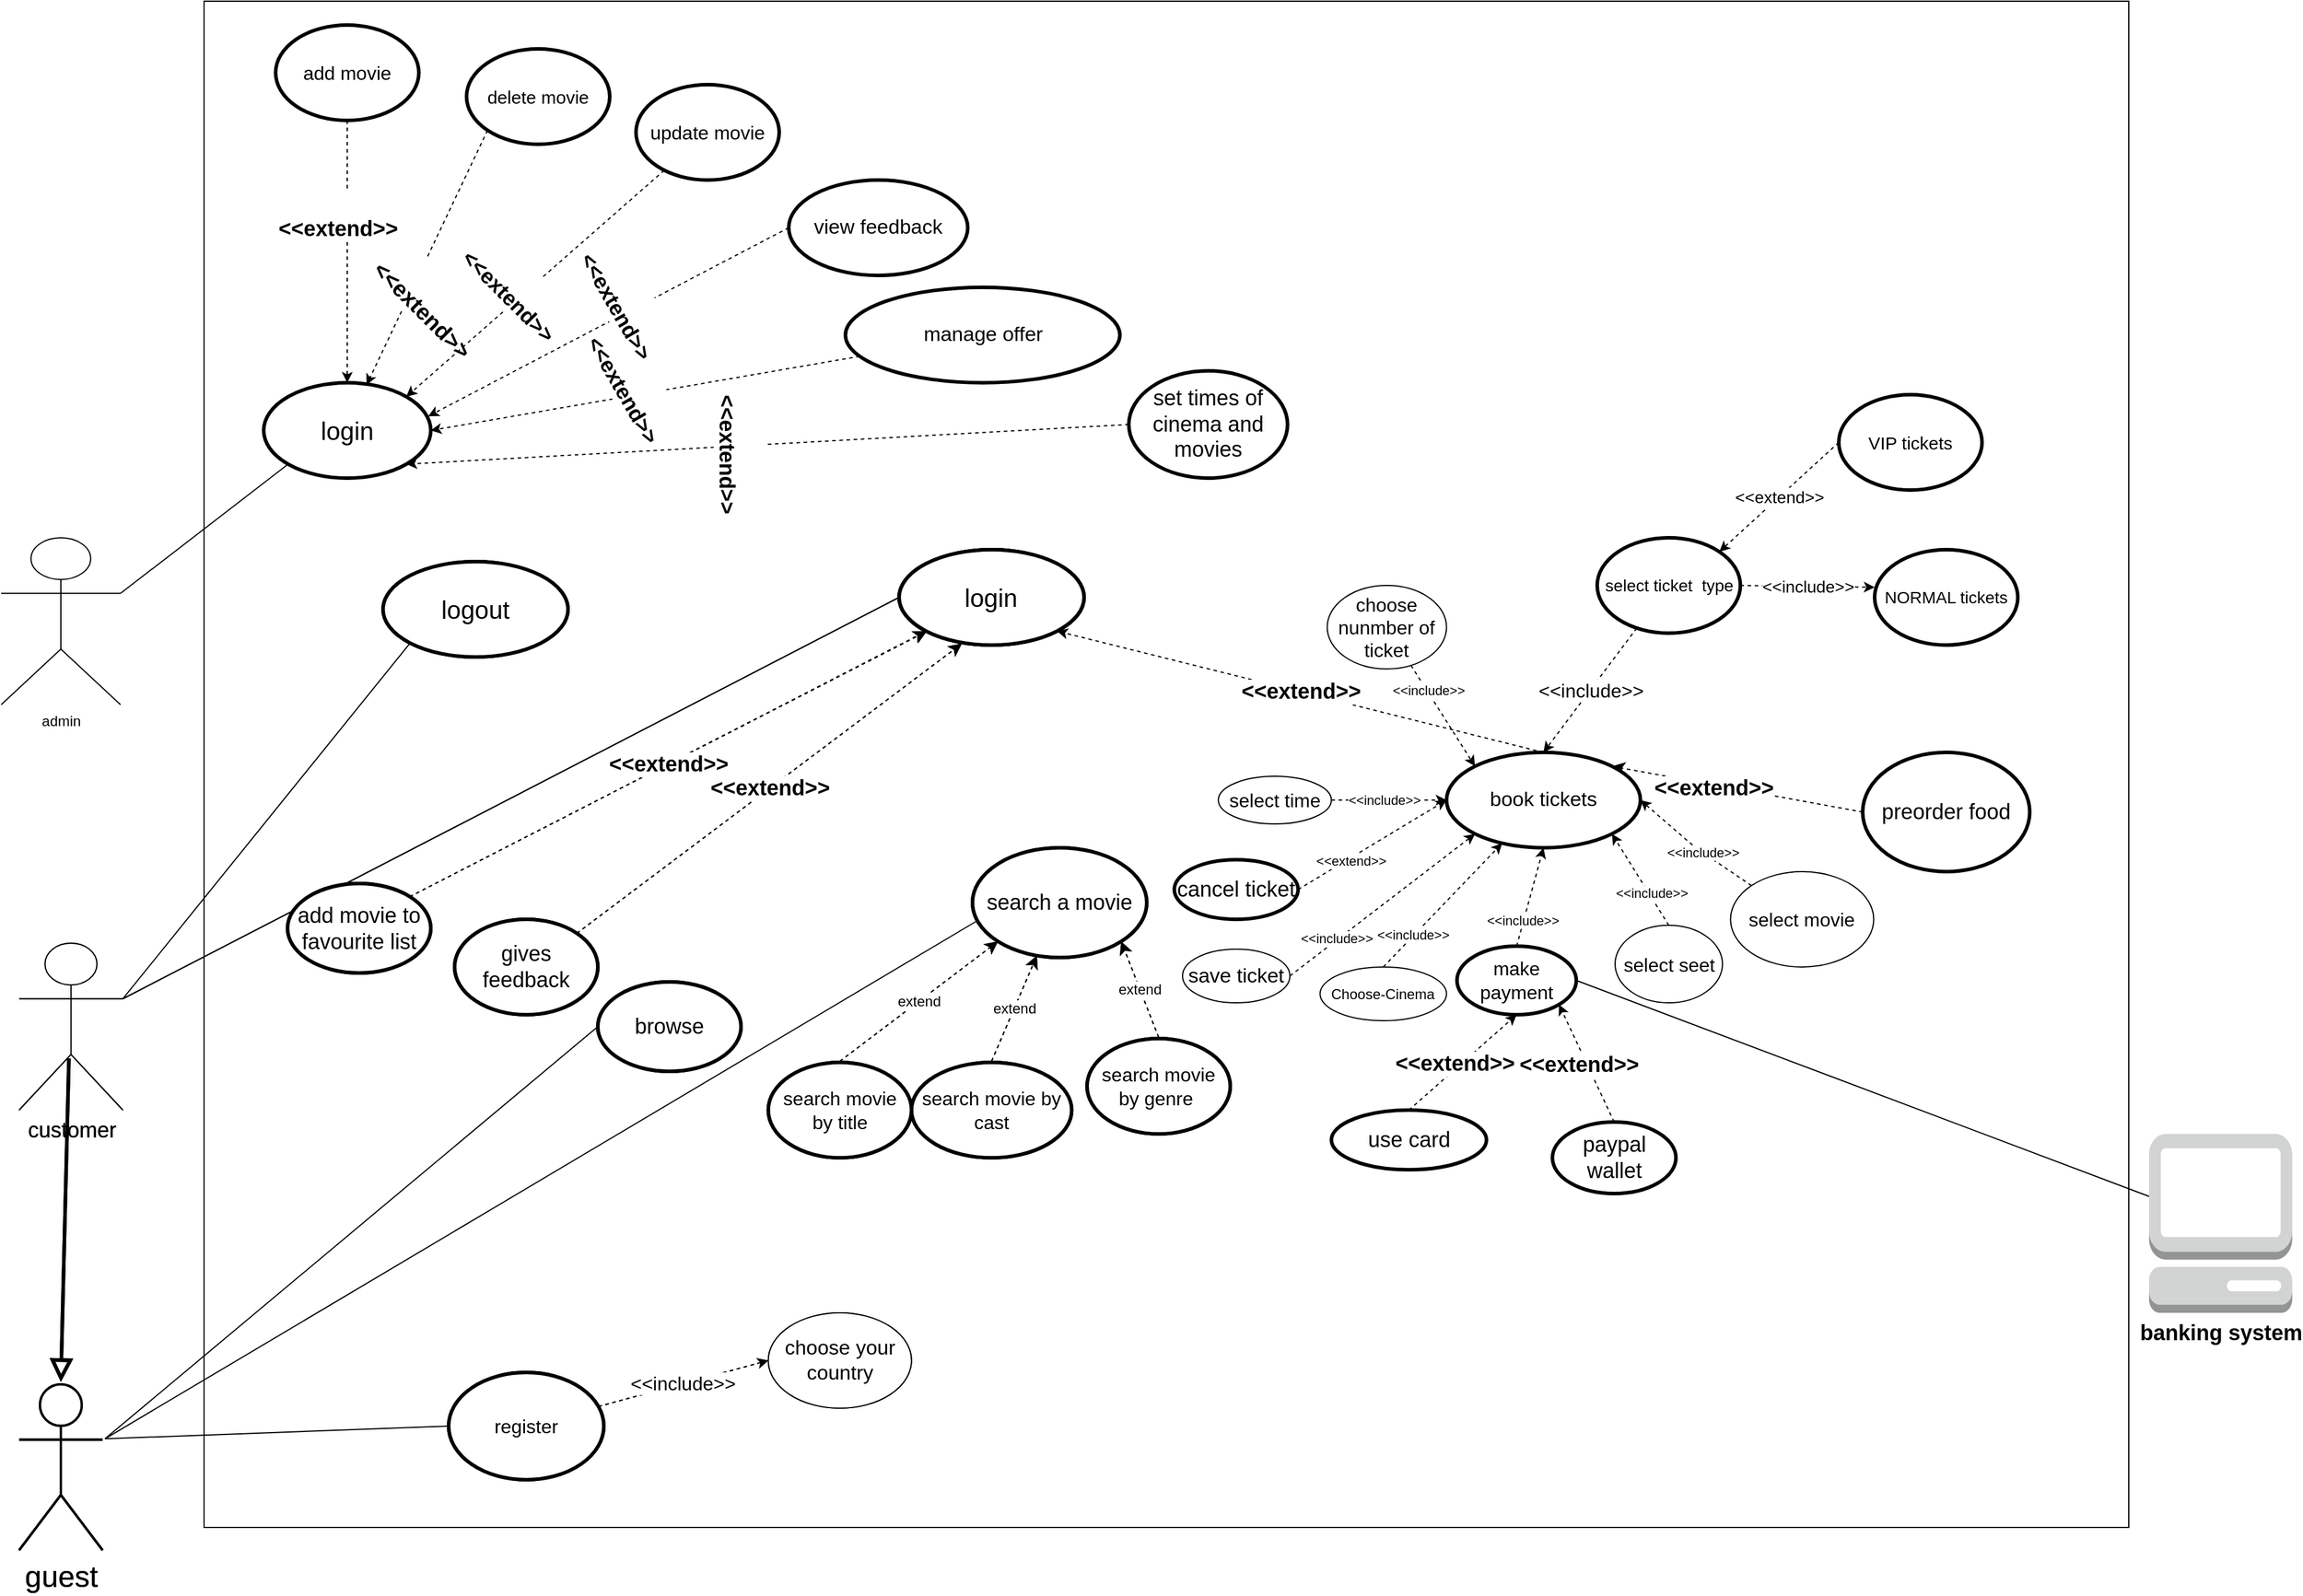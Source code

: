 <mxfile version="22.1.2" type="device">
  <diagram name="Page-1" id="yg3Ke7iq7xAfI2atLf7p">
    <mxGraphModel dx="1290" dy="629" grid="1" gridSize="10" guides="1" tooltips="1" connect="1" arrows="1" fold="1" page="1" pageScale="1" pageWidth="2339" pageHeight="3300" math="0" shadow="0">
      <root>
        <mxCell id="0" />
        <mxCell id="1" parent="0" />
        <mxCell id="-y94Y-7Hre3Z8ivUOW0h-22" value="" style="whiteSpace=wrap;html=1;direction=south;" parent="1" vertex="1">
          <mxGeometry x="380" y="250" width="1613" height="1280" as="geometry" />
        </mxCell>
        <mxCell id="-y94Y-7Hre3Z8ivUOW0h-24" value="admin&lt;br&gt;" style="shape=umlActor;verticalLabelPosition=bottom;verticalAlign=top;html=1;outlineConnect=0;" parent="1" vertex="1">
          <mxGeometry x="210" y="700" width="100" height="140" as="geometry" />
        </mxCell>
        <mxCell id="-y94Y-7Hre3Z8ivUOW0h-39" value="delete movie" style="ellipse;whiteSpace=wrap;html=1;strokeWidth=3;fontSize=15;" parent="1" vertex="1">
          <mxGeometry x="600" y="290" width="120" height="80" as="geometry" />
        </mxCell>
        <mxCell id="-y94Y-7Hre3Z8ivUOW0h-40" value="update movie" style="ellipse;whiteSpace=wrap;html=1;strokeWidth=3;fontSize=16;" parent="1" vertex="1">
          <mxGeometry x="742" y="320" width="120" height="80" as="geometry" />
        </mxCell>
        <mxCell id="-y94Y-7Hre3Z8ivUOW0h-41" value="add movie" style="ellipse;whiteSpace=wrap;html=1;strokeWidth=3;fontSize=16;" parent="1" vertex="1">
          <mxGeometry x="440" y="270" width="120" height="80" as="geometry" />
        </mxCell>
        <mxCell id="-y94Y-7Hre3Z8ivUOW0h-59" value="view feedback" style="ellipse;whiteSpace=wrap;html=1;fontSize=17;strokeWidth=3;" parent="1" vertex="1">
          <mxGeometry x="870" y="400" width="150" height="80" as="geometry" />
        </mxCell>
        <mxCell id="-y94Y-7Hre3Z8ivUOW0h-61" value="manage offer" style="ellipse;whiteSpace=wrap;html=1;fontSize=17;strokeWidth=3;" parent="1" vertex="1">
          <mxGeometry x="917.5" y="490" width="230" height="80" as="geometry" />
        </mxCell>
        <mxCell id="-y94Y-7Hre3Z8ivUOW0h-73" value="customer" style="shape=umlActor;verticalLabelPosition=bottom;verticalAlign=top;html=1;outlineConnect=0;fontSize=18;" parent="1" vertex="1">
          <mxGeometry x="225" y="1040" width="87" height="140" as="geometry" />
        </mxCell>
        <mxCell id="-y94Y-7Hre3Z8ivUOW0h-74" value="login" style="ellipse;whiteSpace=wrap;html=1;fontSize=21;strokeWidth=3;" parent="1" vertex="1">
          <mxGeometry x="962.49" y="710" width="155" height="80" as="geometry" />
        </mxCell>
        <mxCell id="-y94Y-7Hre3Z8ivUOW0h-75" value="" style="endArrow=none;html=1;rounded=0;exitX=1;exitY=0.333;exitDx=0;exitDy=0;exitPerimeter=0;entryX=0;entryY=0.5;entryDx=0;entryDy=0;" parent="1" source="-y94Y-7Hre3Z8ivUOW0h-73" target="-y94Y-7Hre3Z8ivUOW0h-74" edge="1">
          <mxGeometry width="50" height="50" relative="1" as="geometry">
            <mxPoint x="310" y="1110" as="sourcePoint" />
            <mxPoint x="570" y="1140" as="targetPoint" />
          </mxGeometry>
        </mxCell>
        <mxCell id="-y94Y-7Hre3Z8ivUOW0h-78" value="" style="endArrow=none;html=1;rounded=0;entryX=0;entryY=0.5;entryDx=0;entryDy=0;exitX=1;exitY=0.333;exitDx=0;exitDy=0;exitPerimeter=0;" parent="1" source="6ZLHxFZw9dPeJ8HSJJP--1" target="tcdiOta1i8A0kSMpZ-dg-1" edge="1">
          <mxGeometry width="50" height="50" relative="1" as="geometry">
            <mxPoint x="317" y="1211.69" as="sourcePoint" />
            <mxPoint x="740.0" y="1631.69" as="targetPoint" />
          </mxGeometry>
        </mxCell>
        <mxCell id="-y94Y-7Hre3Z8ivUOW0h-80" value="book tickets" style="ellipse;whiteSpace=wrap;html=1;fontSize=17;strokeWidth=3;" parent="1" vertex="1">
          <mxGeometry x="1421.25" y="880" width="162.5" height="80" as="geometry" />
        </mxCell>
        <mxCell id="qH8tkPK954UpogB6O1-f-1" value="&lt;font style=&quot;font-size: 18px;&quot;&gt;gives feedback&lt;/font&gt;" style="ellipse;whiteSpace=wrap;html=1;strokeWidth=3;" parent="1" vertex="1">
          <mxGeometry x="590" y="1020" width="120" height="80" as="geometry" />
        </mxCell>
        <mxCell id="qH8tkPK954UpogB6O1-f-7" value="&lt;span style=&quot;font-size: 18px;&quot;&gt;browse&lt;/span&gt;" style="ellipse;whiteSpace=wrap;html=1;strokeWidth=3;" parent="1" vertex="1">
          <mxGeometry x="710" y="1072.5" width="120" height="75" as="geometry" />
        </mxCell>
        <mxCell id="qH8tkPK954UpogB6O1-f-10" value="&lt;font style=&quot;font-size: 18px;&quot;&gt;add movie to favourite list&lt;/font&gt;" style="ellipse;whiteSpace=wrap;html=1;strokeWidth=3;" parent="1" vertex="1">
          <mxGeometry x="450" y="990" width="120" height="75" as="geometry" />
        </mxCell>
        <mxCell id="qH8tkPK954UpogB6O1-f-13" value="&lt;font style=&quot;font-size: 18px;&quot;&gt;cancel ticket&lt;/font&gt;" style="ellipse;whiteSpace=wrap;html=1;strokeWidth=3;" parent="1" vertex="1">
          <mxGeometry x="1193.12" y="970" width="103.75" height="50" as="geometry" />
        </mxCell>
        <mxCell id="qH8tkPK954UpogB6O1-f-19" value="&lt;font style=&quot;font-size: 18px;&quot;&gt;set times of cinema and movies&lt;/font&gt;" style="ellipse;whiteSpace=wrap;html=1;strokeWidth=3;" parent="1" vertex="1">
          <mxGeometry x="1155" y="560" width="133" height="90" as="geometry" />
        </mxCell>
        <mxCell id="6ZLHxFZw9dPeJ8HSJJP--1" value="guest" style="shape=umlActor;verticalLabelPosition=bottom;verticalAlign=top;html=1;outlineConnect=0;strokeWidth=2;perimeterSpacing=2;gradientColor=none;fontSize=25;" parent="1" vertex="1">
          <mxGeometry x="225" y="1410.0" width="70" height="139.12" as="geometry" />
        </mxCell>
        <mxCell id="6ZLHxFZw9dPeJ8HSJJP--14" value="login" style="ellipse;whiteSpace=wrap;html=1;strokeWidth=3;fontSize=21;" parent="1" vertex="1">
          <mxGeometry x="430" y="570" width="140" height="80" as="geometry" />
        </mxCell>
        <mxCell id="tcdiOta1i8A0kSMpZ-dg-1" value="register" style="ellipse;whiteSpace=wrap;html=1;fontSize=16;strokeWidth=3;" parent="1" vertex="1">
          <mxGeometry x="585" y="1400" width="130" height="90" as="geometry" />
        </mxCell>
        <mxCell id="MmWd50pi_uw82_twLhVZ-1" value="" style="endArrow=classic;html=1;rounded=0;exitX=0;exitY=1;exitDx=0;exitDy=0;entryX=0.616;entryY=0.022;entryDx=0;entryDy=0;dashed=1;entryPerimeter=0;" parent="1" source="-y94Y-7Hre3Z8ivUOW0h-39" target="6ZLHxFZw9dPeJ8HSJJP--14" edge="1">
          <mxGeometry relative="1" as="geometry">
            <mxPoint x="650" y="420" as="sourcePoint" />
            <mxPoint x="750" y="420" as="targetPoint" />
          </mxGeometry>
        </mxCell>
        <mxCell id="MmWd50pi_uw82_twLhVZ-2" value="&lt;br style=&quot;border-color: var(--border-color); font-size: 18px;&quot;&gt;&amp;lt;&amp;lt;extend&amp;gt;&amp;gt;" style="edgeLabel;resizable=0;html=1;align=center;verticalAlign=bottom;fontSize=19;horizontal=1;fontStyle=1;rotation=45;" parent="MmWd50pi_uw82_twLhVZ-1" connectable="0" vertex="1">
          <mxGeometry relative="1" as="geometry">
            <mxPoint x="-15" y="54" as="offset" />
          </mxGeometry>
        </mxCell>
        <mxCell id="MmWd50pi_uw82_twLhVZ-3" value="" style="endArrow=classic;html=1;rounded=0;entryX=1;entryY=0;entryDx=0;entryDy=0;dashed=1;" parent="1" source="-y94Y-7Hre3Z8ivUOW0h-40" target="6ZLHxFZw9dPeJ8HSJJP--14" edge="1">
          <mxGeometry relative="1" as="geometry">
            <mxPoint x="660" y="490" as="sourcePoint" />
            <mxPoint x="760" y="490" as="targetPoint" />
          </mxGeometry>
        </mxCell>
        <mxCell id="MmWd50pi_uw82_twLhVZ-4" value="&lt;br style=&quot;border-color: var(--border-color);&quot;&gt;&amp;lt;&amp;lt;extend&amp;gt;&amp;gt;" style="edgeLabel;resizable=0;html=1;align=center;verticalAlign=middle;fontSize=18;fontStyle=1;rotation=45;" parent="MmWd50pi_uw82_twLhVZ-3" connectable="0" vertex="1">
          <mxGeometry relative="1" as="geometry">
            <mxPoint x="-15" y="3" as="offset" />
          </mxGeometry>
        </mxCell>
        <mxCell id="MmWd50pi_uw82_twLhVZ-5" value="" style="endArrow=classic;html=1;rounded=0;entryX=0.5;entryY=0;entryDx=0;entryDy=0;exitX=0.5;exitY=1;exitDx=0;exitDy=0;dashed=1;" parent="1" source="-y94Y-7Hre3Z8ivUOW0h-41" target="6ZLHxFZw9dPeJ8HSJJP--14" edge="1">
          <mxGeometry relative="1" as="geometry">
            <mxPoint x="780" y="560" as="sourcePoint" />
            <mxPoint x="880" y="560" as="targetPoint" />
          </mxGeometry>
        </mxCell>
        <mxCell id="MmWd50pi_uw82_twLhVZ-6" value="&lt;br&gt;&lt;span style=&quot;color: rgb(0, 0, 0); font-family: Helvetica; font-size: 18px; font-style: normal; font-variant-ligatures: normal; font-variant-caps: normal; letter-spacing: normal; orphans: 2; text-align: center; text-indent: 0px; text-transform: none; widows: 2; word-spacing: 0px; -webkit-text-stroke-width: 0px; background-color: rgb(255, 255, 255); text-decoration-thickness: initial; text-decoration-style: initial; text-decoration-color: initial; float: none; display: inline !important;&quot;&gt;&amp;lt;&amp;lt;extend&amp;gt;&amp;gt;&lt;/span&gt;&lt;br&gt;" style="edgeLabel;resizable=0;html=1;align=center;verticalAlign=middle;fontSize=18;fontStyle=1" parent="MmWd50pi_uw82_twLhVZ-5" connectable="0" vertex="1">
          <mxGeometry relative="1" as="geometry">
            <mxPoint x="-8" y="-30" as="offset" />
          </mxGeometry>
        </mxCell>
        <mxCell id="tcdiOta1i8A0kSMpZ-dg-3" value="" style="endArrow=none;html=1;rounded=0;fontSize=12;curved=1;entryX=1;entryY=0.333;entryDx=0;entryDy=0;exitX=0;exitY=0.5;exitDx=0;exitDy=0;entryPerimeter=0;" parent="1" source="qH8tkPK954UpogB6O1-f-7" target="6ZLHxFZw9dPeJ8HSJJP--1" edge="1">
          <mxGeometry width="50" height="50" relative="1" as="geometry">
            <mxPoint x="760" y="1610" as="sourcePoint" />
            <mxPoint x="810" y="1560" as="targetPoint" />
          </mxGeometry>
        </mxCell>
        <mxCell id="MmWd50pi_uw82_twLhVZ-9" value="" style="endArrow=classic;html=1;rounded=0;entryX=1;entryY=0.5;entryDx=0;entryDy=0;dashed=1;jumpSize=8;" parent="1" source="-y94Y-7Hre3Z8ivUOW0h-61" target="6ZLHxFZw9dPeJ8HSJJP--14" edge="1">
          <mxGeometry relative="1" as="geometry">
            <mxPoint x="1070" y="590" as="sourcePoint" />
            <mxPoint x="1170" y="590" as="targetPoint" />
          </mxGeometry>
        </mxCell>
        <mxCell id="MmWd50pi_uw82_twLhVZ-10" value="&lt;br style=&quot;border-color: var(--border-color);&quot;&gt;&amp;lt;&amp;lt;extend&amp;gt;&amp;gt;" style="edgeLabel;resizable=0;html=1;align=center;verticalAlign=middle;fontSize=18;fontStyle=1;horizontal=0;rotation=-210;" parent="MmWd50pi_uw82_twLhVZ-9" connectable="0" vertex="1">
          <mxGeometry relative="1" as="geometry">
            <mxPoint x="-10" y="-9" as="offset" />
          </mxGeometry>
        </mxCell>
        <mxCell id="D0IXIOYb1nLs3hfbs79F-1" value="" style="endArrow=classic;html=1;rounded=0;exitX=0;exitY=0.5;exitDx=0;exitDy=0;dashed=1;entryX=0.985;entryY=0.351;entryDx=0;entryDy=0;entryPerimeter=0;" parent="1" source="-y94Y-7Hre3Z8ivUOW0h-59" target="6ZLHxFZw9dPeJ8HSJJP--14" edge="1">
          <mxGeometry relative="1" as="geometry">
            <mxPoint x="1110" y="490" as="sourcePoint" />
            <mxPoint x="1210" y="490" as="targetPoint" />
          </mxGeometry>
        </mxCell>
        <mxCell id="D0IXIOYb1nLs3hfbs79F-2" value="&lt;br style=&quot;border-color: var(--border-color);&quot;&gt;&amp;lt;&amp;lt;extend&amp;gt;&amp;gt;" style="edgeLabel;resizable=0;html=1;align=center;verticalAlign=middle;fontSize=18;fontStyle=1;rotation=60;" parent="D0IXIOYb1nLs3hfbs79F-1" connectable="0" vertex="1">
          <mxGeometry relative="1" as="geometry">
            <mxPoint x="15" y="-19" as="offset" />
          </mxGeometry>
        </mxCell>
        <mxCell id="D0IXIOYb1nLs3hfbs79F-8" value="" style="endArrow=classic;html=1;rounded=0;exitX=0;exitY=0.5;exitDx=0;exitDy=0;dashed=1;entryX=1;entryY=1;entryDx=0;entryDy=0;" parent="1" source="qH8tkPK954UpogB6O1-f-19" target="6ZLHxFZw9dPeJ8HSJJP--14" edge="1">
          <mxGeometry relative="1" as="geometry">
            <mxPoint x="790.001" y="701.2" as="sourcePoint" />
            <mxPoint x="550" y="670" as="targetPoint" />
          </mxGeometry>
        </mxCell>
        <mxCell id="D0IXIOYb1nLs3hfbs79F-9" value="&lt;br style=&quot;border-color: var(--border-color);&quot;&gt;&amp;lt;&amp;lt;extend&amp;gt;&amp;gt;" style="edgeLabel;resizable=0;html=1;align=center;verticalAlign=middle;fontSize=18;fontStyle=1;rotation=90;" parent="D0IXIOYb1nLs3hfbs79F-8" connectable="0" vertex="1">
          <mxGeometry relative="1" as="geometry">
            <mxPoint x="-23" y="8" as="offset" />
          </mxGeometry>
        </mxCell>
        <mxCell id="tcdiOta1i8A0kSMpZ-dg-13" value="search a movie" style="ellipse;whiteSpace=wrap;html=1;fontSize=18;strokeWidth=3;" parent="1" vertex="1">
          <mxGeometry x="1024" y="960" width="146" height="92" as="geometry" />
        </mxCell>
        <mxCell id="tcdiOta1i8A0kSMpZ-dg-14" value="" style="endArrow=none;html=1;rounded=0;fontSize=12;startSize=8;endSize=8;curved=1;exitX=1;exitY=0.333;exitDx=0;exitDy=0;exitPerimeter=0;" parent="1" source="6ZLHxFZw9dPeJ8HSJJP--1" edge="1">
          <mxGeometry width="50" height="50" relative="1" as="geometry">
            <mxPoint x="670" y="1140" as="sourcePoint" />
            <mxPoint x="1030" y="1020" as="targetPoint" />
          </mxGeometry>
        </mxCell>
        <mxCell id="D0IXIOYb1nLs3hfbs79F-10" value="" style="endArrow=classic;html=1;rounded=0;exitX=0.5;exitY=0;exitDx=0;exitDy=0;dashed=1;entryX=1;entryY=1;entryDx=0;entryDy=0;" parent="1" source="-y94Y-7Hre3Z8ivUOW0h-80" target="-y94Y-7Hre3Z8ivUOW0h-74" edge="1">
          <mxGeometry relative="1" as="geometry">
            <mxPoint x="780" y="1090" as="sourcePoint" />
            <mxPoint x="880" y="1090" as="targetPoint" />
          </mxGeometry>
        </mxCell>
        <mxCell id="D0IXIOYb1nLs3hfbs79F-11" value="&amp;lt;&amp;lt;extend&amp;gt;&amp;gt;" style="edgeLabel;resizable=0;html=1;align=center;verticalAlign=middle;fontSize=18;fontStyle=1" parent="D0IXIOYb1nLs3hfbs79F-10" connectable="0" vertex="1">
          <mxGeometry relative="1" as="geometry" />
        </mxCell>
        <mxCell id="tcdiOta1i8A0kSMpZ-dg-20" value="search movie by genre&amp;nbsp;" style="ellipse;whiteSpace=wrap;html=1;fontSize=16;strokeWidth=3;perimeterSpacing=1;spacing=4;" parent="1" vertex="1">
          <mxGeometry x="1120" y="1120" width="120" height="80" as="geometry" />
        </mxCell>
        <mxCell id="tcdiOta1i8A0kSMpZ-dg-21" value="extend" style="endArrow=classic;html=1;rounded=0;fontSize=12;startSize=8;endSize=8;curved=1;entryX=1;entryY=1;entryDx=0;entryDy=0;exitX=0.5;exitY=0;exitDx=0;exitDy=0;dashed=1;" parent="1" source="tcdiOta1i8A0kSMpZ-dg-20" target="tcdiOta1i8A0kSMpZ-dg-13" edge="1">
          <mxGeometry width="50" height="50" relative="1" as="geometry">
            <mxPoint x="910" y="1390" as="sourcePoint" />
            <mxPoint x="960" y="1340" as="targetPoint" />
          </mxGeometry>
        </mxCell>
        <mxCell id="tcdiOta1i8A0kSMpZ-dg-22" value="make payment" style="ellipse;whiteSpace=wrap;html=1;fontSize=16;strokeWidth=3;" parent="1" vertex="1">
          <mxGeometry x="1430" y="1042.5" width="100" height="57.5" as="geometry" />
        </mxCell>
        <mxCell id="D0IXIOYb1nLs3hfbs79F-17" value="use card" style="ellipse;whiteSpace=wrap;html=1;fontSize=18;strokeWidth=3;" parent="1" vertex="1">
          <mxGeometry x="1324.75" y="1180" width="130" height="50" as="geometry" />
        </mxCell>
        <mxCell id="D0IXIOYb1nLs3hfbs79F-20" value="" style="endArrow=classic;html=1;rounded=0;dashed=1;exitX=0.5;exitY=0;exitDx=0;exitDy=0;entryX=0.5;entryY=1;entryDx=0;entryDy=0;" parent="1" source="D0IXIOYb1nLs3hfbs79F-17" target="tcdiOta1i8A0kSMpZ-dg-22" edge="1">
          <mxGeometry relative="1" as="geometry">
            <mxPoint x="950" y="1180" as="sourcePoint" />
            <mxPoint x="1050" y="1180" as="targetPoint" />
          </mxGeometry>
        </mxCell>
        <mxCell id="D0IXIOYb1nLs3hfbs79F-21" value="&amp;lt;&amp;lt;extend&amp;gt;&amp;gt;" style="edgeLabel;resizable=0;html=1;align=center;verticalAlign=middle;fontStyle=1;fontSize=18;" parent="D0IXIOYb1nLs3hfbs79F-20" connectable="0" vertex="1">
          <mxGeometry relative="1" as="geometry">
            <mxPoint x="-7" y="1" as="offset" />
          </mxGeometry>
        </mxCell>
        <mxCell id="aZdOu7CB169W8C6AxBHi-2" value="choose nunmber of ticket" style="ellipse;whiteSpace=wrap;html=1;fontSize=16;" parent="1" vertex="1">
          <mxGeometry x="1321.25" y="740" width="100" height="70" as="geometry" />
        </mxCell>
        <mxCell id="aZdOu7CB169W8C6AxBHi-3" value="select seet" style="ellipse;whiteSpace=wrap;html=1;fontSize=16;" parent="1" vertex="1">
          <mxGeometry x="1562.5" y="1025" width="90" height="65" as="geometry" />
        </mxCell>
        <mxCell id="aZdOu7CB169W8C6AxBHi-5" value="select time" style="ellipse;whiteSpace=wrap;html=1;fontSize=16;" parent="1" vertex="1">
          <mxGeometry x="1230" y="900" width="94.75" height="40" as="geometry" />
        </mxCell>
        <mxCell id="iFCIAtgVRQf8pX4OSFV1-1" value="search movie by cast" style="ellipse;whiteSpace=wrap;html=1;fontSize=16;strokeWidth=3;perimeterSpacing=1;spacing=4;" parent="1" vertex="1">
          <mxGeometry x="972.87" y="1140" width="134.25" height="80" as="geometry" />
        </mxCell>
        <mxCell id="iFCIAtgVRQf8pX4OSFV1-2" value="search movie by title" style="ellipse;whiteSpace=wrap;html=1;fontSize=16;strokeWidth=3;perimeterSpacing=1;spacing=4;" parent="1" vertex="1">
          <mxGeometry x="852.87" y="1140" width="120" height="80" as="geometry" />
        </mxCell>
        <mxCell id="iFCIAtgVRQf8pX4OSFV1-3" value="extend" style="endArrow=classic;html=1;rounded=0;fontSize=12;startSize=8;endSize=8;curved=1;exitX=0.5;exitY=0;exitDx=0;exitDy=0;dashed=1;" parent="1" source="iFCIAtgVRQf8pX4OSFV1-1" target="tcdiOta1i8A0kSMpZ-dg-13" edge="1">
          <mxGeometry width="50" height="50" relative="1" as="geometry">
            <mxPoint x="1150" y="1431" as="sourcePoint" />
            <mxPoint x="1020" y="1473" as="targetPoint" />
          </mxGeometry>
        </mxCell>
        <mxCell id="iFCIAtgVRQf8pX4OSFV1-4" value="extend" style="endArrow=classic;html=1;rounded=0;fontSize=12;startSize=8;endSize=8;curved=1;entryX=0;entryY=1;entryDx=0;entryDy=0;dashed=1;exitX=0.5;exitY=0;exitDx=0;exitDy=0;" parent="1" source="iFCIAtgVRQf8pX4OSFV1-2" target="tcdiOta1i8A0kSMpZ-dg-13" edge="1">
          <mxGeometry width="50" height="50" relative="1" as="geometry">
            <mxPoint x="755" y="1369" as="sourcePoint" />
            <mxPoint x="625" y="1411" as="targetPoint" />
          </mxGeometry>
        </mxCell>
        <mxCell id="1MkKDF65-pV2w3LC0oFH-1" value="&lt;font style=&quot;font-size: 17px;&quot;&gt;choose your country&lt;/font&gt;" style="ellipse;whiteSpace=wrap;html=1;" parent="1" vertex="1">
          <mxGeometry x="852.87" y="1350" width="120" height="80" as="geometry" />
        </mxCell>
        <mxCell id="1MkKDF65-pV2w3LC0oFH-2" value="&amp;lt;&amp;lt;include&amp;gt;&amp;gt;" style="endArrow=classic;html=1;rounded=0;entryX=0;entryY=0.5;entryDx=0;entryDy=0;dashed=1;strokeWidth=1;fontSize=16;" parent="1" source="tcdiOta1i8A0kSMpZ-dg-1" target="1MkKDF65-pV2w3LC0oFH-1" edge="1">
          <mxGeometry width="50" height="50" relative="1" as="geometry">
            <mxPoint x="1060" y="1950" as="sourcePoint" />
            <mxPoint x="1110" y="1900" as="targetPoint" />
          </mxGeometry>
        </mxCell>
        <mxCell id="1MkKDF65-pV2w3LC0oFH-6" value="&lt;font style=&quot;font-size: 17px;&quot;&gt;save ticket&lt;/font&gt;" style="ellipse;whiteSpace=wrap;html=1;" parent="1" vertex="1">
          <mxGeometry x="1200" y="1045" width="90" height="45" as="geometry" />
        </mxCell>
        <mxCell id="1MkKDF65-pV2w3LC0oFH-8" value="" style="endArrow=classic;html=1;rounded=0;entryX=0.5;entryY=0;entryDx=0;entryDy=0;dashed=1;" parent="1" source="1MkKDF65-pV2w3LC0oFH-10" target="-y94Y-7Hre3Z8ivUOW0h-80" edge="1">
          <mxGeometry relative="1" as="geometry">
            <mxPoint x="970" y="720" as="sourcePoint" />
            <mxPoint x="1070" y="740" as="targetPoint" />
          </mxGeometry>
        </mxCell>
        <mxCell id="1MkKDF65-pV2w3LC0oFH-9" value="&amp;lt;&amp;lt;include&amp;gt;&amp;gt;" style="edgeLabel;resizable=0;html=1;align=center;verticalAlign=middle;rotation=0;fontSize=16;" parent="1MkKDF65-pV2w3LC0oFH-8" connectable="0" vertex="1">
          <mxGeometry relative="1" as="geometry" />
        </mxCell>
        <mxCell id="1MkKDF65-pV2w3LC0oFH-10" value="&lt;font style=&quot;font-size: 14px;&quot;&gt;select ticket&amp;nbsp; type&lt;/font&gt;" style="ellipse;whiteSpace=wrap;html=1;strokeWidth=3;fontSize=14;" parent="1" vertex="1">
          <mxGeometry x="1547.5" y="700" width="120" height="80" as="geometry" />
        </mxCell>
        <mxCell id="_-asRU0KRmPp41TFSD1f-2" value="VIP tickets" style="ellipse;whiteSpace=wrap;html=1;strokeWidth=3;fontSize=15;" parent="1" vertex="1">
          <mxGeometry x="1750" y="580" width="120" height="80" as="geometry" />
        </mxCell>
        <mxCell id="_-asRU0KRmPp41TFSD1f-3" value="NORMAL tickets" style="ellipse;whiteSpace=wrap;html=1;strokeWidth=3;fontSize=14;" parent="1" vertex="1">
          <mxGeometry x="1780" y="710" width="120" height="80" as="geometry" />
        </mxCell>
        <mxCell id="_-asRU0KRmPp41TFSD1f-4" value="&amp;lt;&amp;lt;extend&amp;gt;&amp;gt;" style="endArrow=classic;html=1;rounded=0;entryX=1;entryY=0;entryDx=0;entryDy=0;exitX=0;exitY=0.5;exitDx=0;exitDy=0;dashed=1;fontSize=14;" parent="1" source="_-asRU0KRmPp41TFSD1f-2" target="1MkKDF65-pV2w3LC0oFH-10" edge="1">
          <mxGeometry x="0.001" width="50" height="50" relative="1" as="geometry">
            <mxPoint x="1250" y="740" as="sourcePoint" />
            <mxPoint x="1200" y="790" as="targetPoint" />
            <Array as="points" />
            <mxPoint as="offset" />
          </mxGeometry>
        </mxCell>
        <mxCell id="_-asRU0KRmPp41TFSD1f-5" value="&amp;lt;&amp;lt;include&amp;gt;&amp;gt;" style="endArrow=classic;html=1;rounded=0;entryX=0;entryY=0.394;entryDx=0;entryDy=0;exitX=1;exitY=0.5;exitDx=0;exitDy=0;entryPerimeter=0;dashed=1;fontSize=14;" parent="1" source="1MkKDF65-pV2w3LC0oFH-10" target="_-asRU0KRmPp41TFSD1f-3" edge="1">
          <mxGeometry width="50" height="50" relative="1" as="geometry">
            <mxPoint x="1212" y="812" as="sourcePoint" />
            <mxPoint x="1298" y="780" as="targetPoint" />
            <Array as="points" />
          </mxGeometry>
        </mxCell>
        <mxCell id="cTY3iWZ7XMoFeY537dvO-1" value="paypal wallet" style="ellipse;whiteSpace=wrap;html=1;fontSize=18;strokeWidth=3;" parent="1" vertex="1">
          <mxGeometry x="1510" y="1190" width="103.5" height="60" as="geometry" />
        </mxCell>
        <mxCell id="cTY3iWZ7XMoFeY537dvO-2" value="" style="endArrow=classic;html=1;rounded=0;dashed=1;exitX=0.5;exitY=0;exitDx=0;exitDy=0;entryX=1;entryY=1;entryDx=0;entryDy=0;" parent="1" source="cTY3iWZ7XMoFeY537dvO-1" target="tcdiOta1i8A0kSMpZ-dg-22" edge="1">
          <mxGeometry relative="1" as="geometry">
            <mxPoint x="1387" y="1360" as="sourcePoint" />
            <mxPoint x="1299" y="1255" as="targetPoint" />
          </mxGeometry>
        </mxCell>
        <mxCell id="cTY3iWZ7XMoFeY537dvO-3" value="&amp;lt;&amp;lt;extend&amp;gt;&amp;gt;" style="edgeLabel;resizable=0;html=1;align=center;verticalAlign=middle;fontStyle=1;fontSize=18;" parent="cTY3iWZ7XMoFeY537dvO-2" connectable="0" vertex="1">
          <mxGeometry relative="1" as="geometry">
            <mxPoint x="-7" y="1" as="offset" />
          </mxGeometry>
        </mxCell>
        <mxCell id="cTY3iWZ7XMoFeY537dvO-4" value="&lt;font style=&quot;font-size: 18px;&quot;&gt;preorder food&lt;/font&gt;" style="ellipse;whiteSpace=wrap;html=1;strokeWidth=3;" parent="1" vertex="1">
          <mxGeometry x="1770" y="880" width="140" height="100" as="geometry" />
        </mxCell>
        <mxCell id="cTY3iWZ7XMoFeY537dvO-5" value="&amp;lt;&amp;lt;extend&amp;gt;&amp;gt;" style="endArrow=classic;html=1;rounded=0;fontSize=18;startSize=8;endSize=8;curved=1;dashed=1;fontStyle=1;exitX=0;exitY=0.5;exitDx=0;exitDy=0;entryX=1;entryY=0;entryDx=0;entryDy=0;" parent="1" source="cTY3iWZ7XMoFeY537dvO-4" target="-y94Y-7Hre3Z8ivUOW0h-80" edge="1">
          <mxGeometry x="0.19" y="3" width="50" height="50" relative="1" as="geometry">
            <mxPoint x="1130" y="1090" as="sourcePoint" />
            <mxPoint x="1070" y="996" as="targetPoint" />
            <Array as="points" />
            <mxPoint as="offset" />
          </mxGeometry>
        </mxCell>
        <mxCell id="3n_wqUeXDbnykQZdqzvs-1" value="select movie" style="ellipse;whiteSpace=wrap;html=1;fontSize=16;" parent="1" vertex="1">
          <mxGeometry x="1659.25" y="980" width="120" height="80" as="geometry" />
        </mxCell>
        <mxCell id="izUT2mM0U8iyV-l38Wbw-1" value="" style="endArrow=none;html=1;rounded=0;entryX=0;entryY=1;entryDx=0;entryDy=0;exitX=1;exitY=0.333;exitDx=0;exitDy=0;exitPerimeter=0;" parent="1" source="-y94Y-7Hre3Z8ivUOW0h-24" target="6ZLHxFZw9dPeJ8HSJJP--14" edge="1">
          <mxGeometry width="50" height="50" relative="1" as="geometry">
            <mxPoint x="390" y="730" as="sourcePoint" />
            <mxPoint x="440" y="680" as="targetPoint" />
          </mxGeometry>
        </mxCell>
        <mxCell id="vCMYW2_R2wb4VHL95GSB-1" value="" style="edgeStyle=none;html=1;endArrow=block;endFill=0;endSize=12;verticalAlign=bottom;rounded=0;exitX=0.48;exitY=0.691;exitDx=0;exitDy=0;exitPerimeter=0;entryX=0.5;entryY=0;entryDx=0;entryDy=0;entryPerimeter=0;strokeWidth=3;" parent="1" source="-y94Y-7Hre3Z8ivUOW0h-73" target="6ZLHxFZw9dPeJ8HSJJP--1" edge="1">
          <mxGeometry width="160" relative="1" as="geometry">
            <mxPoint x="130" y="1310" as="sourcePoint" />
            <mxPoint x="290" y="1310" as="targetPoint" />
          </mxGeometry>
        </mxCell>
        <mxCell id="vCMYW2_R2wb4VHL95GSB-2" value="&amp;lt;&amp;lt;extend&amp;gt;&amp;gt;" style="endArrow=classic;html=1;rounded=0;fontSize=18;startSize=8;endSize=8;curved=1;dashed=1;fontStyle=1;exitX=1;exitY=0;exitDx=0;exitDy=0;entryX=0;entryY=1;entryDx=0;entryDy=0;" parent="1" source="qH8tkPK954UpogB6O1-f-10" target="-y94Y-7Hre3Z8ivUOW0h-74" edge="1">
          <mxGeometry width="50" height="50" relative="1" as="geometry">
            <mxPoint x="790" y="986" as="sourcePoint" />
            <mxPoint x="890" y="770" as="targetPoint" />
          </mxGeometry>
        </mxCell>
        <mxCell id="vCMYW2_R2wb4VHL95GSB-3" value="Choose-Cinema" style="ellipse;whiteSpace=wrap;html=1;" parent="1" vertex="1">
          <mxGeometry x="1315.25" y="1060" width="106" height="45" as="geometry" />
        </mxCell>
        <mxCell id="vCMYW2_R2wb4VHL95GSB-6" value="" style="endArrow=classic;html=1;rounded=0;dashed=1;entryX=1;entryY=0.5;entryDx=0;entryDy=0;exitX=0;exitY=0;exitDx=0;exitDy=0;" parent="1" source="3n_wqUeXDbnykQZdqzvs-1" target="-y94Y-7Hre3Z8ivUOW0h-80" edge="1">
          <mxGeometry width="50" height="50" relative="1" as="geometry">
            <mxPoint x="1410" y="1040" as="sourcePoint" />
            <mxPoint x="1460" y="990" as="targetPoint" />
            <Array as="points">
              <mxPoint x="1630" y="960" />
            </Array>
          </mxGeometry>
        </mxCell>
        <mxCell id="vCMYW2_R2wb4VHL95GSB-7" value="&amp;lt;&amp;lt;include&amp;gt;&amp;gt;" style="edgeLabel;html=1;align=center;verticalAlign=middle;resizable=0;points=[];" parent="vCMYW2_R2wb4VHL95GSB-6" vertex="1" connectable="0">
          <mxGeometry x="-0.156" relative="1" as="geometry">
            <mxPoint as="offset" />
          </mxGeometry>
        </mxCell>
        <mxCell id="vCMYW2_R2wb4VHL95GSB-8" value="" style="endArrow=classic;html=1;rounded=0;entryX=1;entryY=1;entryDx=0;entryDy=0;exitX=0.5;exitY=0;exitDx=0;exitDy=0;dashed=1;" parent="1" source="aZdOu7CB169W8C6AxBHi-3" target="-y94Y-7Hre3Z8ivUOW0h-80" edge="1">
          <mxGeometry width="50" height="50" relative="1" as="geometry">
            <mxPoint x="1530" y="1050" as="sourcePoint" />
            <mxPoint x="1580" y="1000" as="targetPoint" />
          </mxGeometry>
        </mxCell>
        <mxCell id="vCMYW2_R2wb4VHL95GSB-9" value="&amp;lt;&amp;lt;include&amp;gt;&amp;gt;" style="edgeLabel;html=1;align=center;verticalAlign=middle;resizable=0;points=[];" parent="vCMYW2_R2wb4VHL95GSB-8" vertex="1" connectable="0">
          <mxGeometry x="-0.313" y="-2" relative="1" as="geometry">
            <mxPoint as="offset" />
          </mxGeometry>
        </mxCell>
        <mxCell id="vCMYW2_R2wb4VHL95GSB-10" value="" style="endArrow=classic;html=1;rounded=0;entryX=0.5;entryY=1;entryDx=0;entryDy=0;exitX=0.5;exitY=0;exitDx=0;exitDy=0;dashed=1;" parent="1" source="tcdiOta1i8A0kSMpZ-dg-22" target="-y94Y-7Hre3Z8ivUOW0h-80" edge="1">
          <mxGeometry width="50" height="50" relative="1" as="geometry">
            <mxPoint x="1430" y="1040" as="sourcePoint" />
            <mxPoint x="1480" y="990" as="targetPoint" />
          </mxGeometry>
        </mxCell>
        <mxCell id="vCMYW2_R2wb4VHL95GSB-11" value="&amp;lt;&amp;lt;include&amp;gt;&amp;gt;" style="edgeLabel;html=1;align=center;verticalAlign=middle;resizable=0;points=[];" parent="vCMYW2_R2wb4VHL95GSB-10" vertex="1" connectable="0">
          <mxGeometry x="-0.491" y="1" relative="1" as="geometry">
            <mxPoint as="offset" />
          </mxGeometry>
        </mxCell>
        <mxCell id="vCMYW2_R2wb4VHL95GSB-12" value="" style="endArrow=classic;html=1;rounded=0;exitX=0.5;exitY=0;exitDx=0;exitDy=0;dashed=1;" parent="1" source="vCMYW2_R2wb4VHL95GSB-3" target="-y94Y-7Hre3Z8ivUOW0h-80" edge="1">
          <mxGeometry width="50" height="50" relative="1" as="geometry">
            <mxPoint x="1398.95" y="1045" as="sourcePoint" />
            <mxPoint x="1399.95" y="962" as="targetPoint" />
          </mxGeometry>
        </mxCell>
        <mxCell id="vCMYW2_R2wb4VHL95GSB-13" value="&amp;lt;&amp;lt;include&amp;gt;&amp;gt;" style="edgeLabel;html=1;align=center;verticalAlign=middle;resizable=0;points=[];" parent="vCMYW2_R2wb4VHL95GSB-12" vertex="1" connectable="0">
          <mxGeometry x="-0.491" y="1" relative="1" as="geometry">
            <mxPoint as="offset" />
          </mxGeometry>
        </mxCell>
        <mxCell id="vCMYW2_R2wb4VHL95GSB-14" value="" style="endArrow=classic;html=1;rounded=0;entryX=0;entryY=1;entryDx=0;entryDy=0;exitX=1;exitY=0.5;exitDx=0;exitDy=0;dashed=1;" parent="1" source="1MkKDF65-pV2w3LC0oFH-6" target="-y94Y-7Hre3Z8ivUOW0h-80" edge="1">
          <mxGeometry width="50" height="50" relative="1" as="geometry">
            <mxPoint x="1500" y="1063" as="sourcePoint" />
            <mxPoint x="1501" y="980" as="targetPoint" />
          </mxGeometry>
        </mxCell>
        <mxCell id="vCMYW2_R2wb4VHL95GSB-15" value="&amp;lt;&amp;lt;include&amp;gt;&amp;gt;" style="edgeLabel;html=1;align=center;verticalAlign=middle;resizable=0;points=[];" parent="vCMYW2_R2wb4VHL95GSB-14" vertex="1" connectable="0">
          <mxGeometry x="-0.491" y="1" relative="1" as="geometry">
            <mxPoint as="offset" />
          </mxGeometry>
        </mxCell>
        <mxCell id="vCMYW2_R2wb4VHL95GSB-16" value="" style="endArrow=classic;html=1;rounded=0;entryX=0;entryY=0.5;entryDx=0;entryDy=0;exitX=1;exitY=0.5;exitDx=0;exitDy=0;dashed=1;" parent="1" source="qH8tkPK954UpogB6O1-f-13" target="-y94Y-7Hre3Z8ivUOW0h-80" edge="1">
          <mxGeometry width="50" height="50" relative="1" as="geometry">
            <mxPoint x="1618" y="1035" as="sourcePoint" />
            <mxPoint x="1570" y="958" as="targetPoint" />
          </mxGeometry>
        </mxCell>
        <mxCell id="vCMYW2_R2wb4VHL95GSB-17" value="&amp;lt;&amp;lt;extend&amp;gt;&amp;gt;" style="edgeLabel;html=1;align=center;verticalAlign=middle;resizable=0;points=[];" parent="vCMYW2_R2wb4VHL95GSB-16" vertex="1" connectable="0">
          <mxGeometry x="-0.313" y="-2" relative="1" as="geometry">
            <mxPoint as="offset" />
          </mxGeometry>
        </mxCell>
        <mxCell id="vCMYW2_R2wb4VHL95GSB-18" value="" style="endArrow=classic;html=1;rounded=0;entryX=0;entryY=0.5;entryDx=0;entryDy=0;exitX=1;exitY=0.5;exitDx=0;exitDy=0;dashed=1;" parent="1" source="aZdOu7CB169W8C6AxBHi-5" target="-y94Y-7Hre3Z8ivUOW0h-80" edge="1">
          <mxGeometry width="50" height="50" relative="1" as="geometry">
            <mxPoint x="1300" y="1078" as="sourcePoint" />
            <mxPoint x="1455" y="958" as="targetPoint" />
          </mxGeometry>
        </mxCell>
        <mxCell id="vCMYW2_R2wb4VHL95GSB-19" value="&amp;lt;&amp;lt;include&amp;gt;&amp;gt;" style="edgeLabel;html=1;align=center;verticalAlign=middle;resizable=0;points=[];rotation=0;" parent="vCMYW2_R2wb4VHL95GSB-18" vertex="1" connectable="0">
          <mxGeometry x="-0.491" y="1" relative="1" as="geometry">
            <mxPoint x="19" y="1" as="offset" />
          </mxGeometry>
        </mxCell>
        <mxCell id="vCMYW2_R2wb4VHL95GSB-20" value="" style="endArrow=classic;html=1;rounded=0;entryX=0;entryY=0;entryDx=0;entryDy=0;dashed=1;" parent="1" source="aZdOu7CB169W8C6AxBHi-2" target="-y94Y-7Hre3Z8ivUOW0h-80" edge="1">
          <mxGeometry width="50" height="50" relative="1" as="geometry">
            <mxPoint x="1310" y="1088" as="sourcePoint" />
            <mxPoint x="1465" y="968" as="targetPoint" />
          </mxGeometry>
        </mxCell>
        <mxCell id="vCMYW2_R2wb4VHL95GSB-21" value="&amp;lt;&amp;lt;include&amp;gt;&amp;gt;" style="edgeLabel;html=1;align=center;verticalAlign=middle;resizable=0;points=[];" parent="vCMYW2_R2wb4VHL95GSB-20" vertex="1" connectable="0">
          <mxGeometry x="-0.491" y="1" relative="1" as="geometry">
            <mxPoint as="offset" />
          </mxGeometry>
        </mxCell>
        <mxCell id="vCMYW2_R2wb4VHL95GSB-22" value="&amp;lt;&amp;lt;extend&amp;gt;&amp;gt;" style="endArrow=classic;html=1;rounded=0;fontSize=18;startSize=8;endSize=8;curved=1;dashed=1;fontStyle=1;exitX=1;exitY=0;exitDx=0;exitDy=0;entryX=0.339;entryY=0.985;entryDx=0;entryDy=0;entryPerimeter=0;" parent="1" source="qH8tkPK954UpogB6O1-f-1" target="-y94Y-7Hre3Z8ivUOW0h-74" edge="1">
          <mxGeometry width="50" height="50" relative="1" as="geometry">
            <mxPoint x="543" y="1046" as="sourcePoint" />
            <mxPoint x="1058" y="730" as="targetPoint" />
          </mxGeometry>
        </mxCell>
        <mxCell id="vCMYW2_R2wb4VHL95GSB-26" value="logout" style="ellipse;whiteSpace=wrap;html=1;fontSize=21;strokeWidth=3;" parent="1" vertex="1">
          <mxGeometry x="530" y="720" width="155" height="80" as="geometry" />
        </mxCell>
        <mxCell id="vCMYW2_R2wb4VHL95GSB-27" value="" style="endArrow=none;html=1;rounded=0;exitX=1;exitY=0.333;exitDx=0;exitDy=0;exitPerimeter=0;entryX=0;entryY=1;entryDx=0;entryDy=0;" parent="1" source="-y94Y-7Hre3Z8ivUOW0h-73" target="vCMYW2_R2wb4VHL95GSB-26" edge="1">
          <mxGeometry width="50" height="50" relative="1" as="geometry">
            <mxPoint x="322" y="1097" as="sourcePoint" />
            <mxPoint x="980" y="690" as="targetPoint" />
          </mxGeometry>
        </mxCell>
        <mxCell id="vCMYW2_R2wb4VHL95GSB-29" value="&lt;b&gt;&lt;font style=&quot;font-size: 18px;&quot;&gt;banking system&lt;/font&gt;&lt;/b&gt;" style="outlineConnect=0;dashed=0;verticalLabelPosition=bottom;verticalAlign=top;align=center;html=1;shape=mxgraph.aws3.management_console;fillColor=#D2D3D3;gradientColor=none;" parent="1" vertex="1">
          <mxGeometry x="2010" y="1200" width="120" height="150" as="geometry" />
        </mxCell>
        <mxCell id="vCMYW2_R2wb4VHL95GSB-30" value="" style="endArrow=none;html=1;rounded=0;exitX=1;exitY=0.5;exitDx=0;exitDy=0;" parent="1" source="tcdiOta1i8A0kSMpZ-dg-22" target="vCMYW2_R2wb4VHL95GSB-29" edge="1">
          <mxGeometry width="50" height="50" relative="1" as="geometry">
            <mxPoint x="1830" y="1170" as="sourcePoint" />
            <mxPoint x="1880" y="1120" as="targetPoint" />
          </mxGeometry>
        </mxCell>
        <mxCell id="AFnoS7I9iv0TcLCco9pe-2" value="login" style="ellipse;whiteSpace=wrap;html=1;fontSize=21;strokeWidth=3;" parent="1" vertex="1">
          <mxGeometry x="962.49" y="710" width="155" height="80" as="geometry" />
        </mxCell>
        <mxCell id="AFnoS7I9iv0TcLCco9pe-3" value="" style="endArrow=none;html=1;rounded=0;exitX=1;exitY=0.333;exitDx=0;exitDy=0;exitPerimeter=0;entryX=0;entryY=0.5;entryDx=0;entryDy=0;" parent="1" target="AFnoS7I9iv0TcLCco9pe-2" edge="1">
          <mxGeometry width="50" height="50" relative="1" as="geometry">
            <mxPoint x="312" y="1086.667" as="sourcePoint" />
            <mxPoint x="570" y="1140" as="targetPoint" />
          </mxGeometry>
        </mxCell>
        <mxCell id="AFnoS7I9iv0TcLCco9pe-4" value="&lt;font style=&quot;font-size: 18px;&quot;&gt;gives feedback&lt;/font&gt;" style="ellipse;whiteSpace=wrap;html=1;strokeWidth=3;" parent="1" vertex="1">
          <mxGeometry x="590" y="1020" width="120" height="80" as="geometry" />
        </mxCell>
        <mxCell id="AFnoS7I9iv0TcLCco9pe-5" value="&lt;span style=&quot;font-size: 18px;&quot;&gt;browse&lt;/span&gt;" style="ellipse;whiteSpace=wrap;html=1;strokeWidth=3;" parent="1" vertex="1">
          <mxGeometry x="710" y="1072.5" width="120" height="75" as="geometry" />
        </mxCell>
        <mxCell id="AFnoS7I9iv0TcLCco9pe-6" value="&lt;font style=&quot;font-size: 18px;&quot;&gt;add movie to favourite list&lt;/font&gt;" style="ellipse;whiteSpace=wrap;html=1;strokeWidth=3;" parent="1" vertex="1">
          <mxGeometry x="450" y="990" width="120" height="75" as="geometry" />
        </mxCell>
        <mxCell id="AFnoS7I9iv0TcLCco9pe-7" value="register" style="ellipse;whiteSpace=wrap;html=1;fontSize=16;strokeWidth=3;" parent="1" vertex="1">
          <mxGeometry x="585" y="1400" width="130" height="90" as="geometry" />
        </mxCell>
        <mxCell id="AFnoS7I9iv0TcLCco9pe-8" value="search a movie" style="ellipse;whiteSpace=wrap;html=1;fontSize=18;strokeWidth=3;" parent="1" vertex="1">
          <mxGeometry x="1024" y="960" width="146" height="92" as="geometry" />
        </mxCell>
        <mxCell id="AFnoS7I9iv0TcLCco9pe-9" value="search movie by genre&amp;nbsp;" style="ellipse;whiteSpace=wrap;html=1;fontSize=16;strokeWidth=3;perimeterSpacing=1;spacing=4;" parent="1" vertex="1">
          <mxGeometry x="1120" y="1120" width="120" height="80" as="geometry" />
        </mxCell>
        <mxCell id="AFnoS7I9iv0TcLCco9pe-10" value="extend" style="endArrow=classic;html=1;rounded=0;fontSize=12;startSize=8;endSize=8;curved=1;entryX=1;entryY=1;entryDx=0;entryDy=0;exitX=0.5;exitY=0;exitDx=0;exitDy=0;dashed=1;" parent="1" source="AFnoS7I9iv0TcLCco9pe-9" target="AFnoS7I9iv0TcLCco9pe-8" edge="1">
          <mxGeometry width="50" height="50" relative="1" as="geometry">
            <mxPoint x="910" y="1390" as="sourcePoint" />
            <mxPoint x="960" y="1340" as="targetPoint" />
          </mxGeometry>
        </mxCell>
        <mxCell id="AFnoS7I9iv0TcLCco9pe-11" value="search movie by cast" style="ellipse;whiteSpace=wrap;html=1;fontSize=16;strokeWidth=3;perimeterSpacing=1;spacing=4;" parent="1" vertex="1">
          <mxGeometry x="972.87" y="1140" width="134.25" height="80" as="geometry" />
        </mxCell>
        <mxCell id="AFnoS7I9iv0TcLCco9pe-12" value="search movie by title" style="ellipse;whiteSpace=wrap;html=1;fontSize=16;strokeWidth=3;perimeterSpacing=1;spacing=4;" parent="1" vertex="1">
          <mxGeometry x="852.87" y="1140" width="120" height="80" as="geometry" />
        </mxCell>
        <mxCell id="AFnoS7I9iv0TcLCco9pe-13" value="extend" style="endArrow=classic;html=1;rounded=0;fontSize=12;startSize=8;endSize=8;curved=1;exitX=0.5;exitY=0;exitDx=0;exitDy=0;dashed=1;" parent="1" source="AFnoS7I9iv0TcLCco9pe-11" target="AFnoS7I9iv0TcLCco9pe-8" edge="1">
          <mxGeometry width="50" height="50" relative="1" as="geometry">
            <mxPoint x="1150" y="1431" as="sourcePoint" />
            <mxPoint x="1020" y="1473" as="targetPoint" />
          </mxGeometry>
        </mxCell>
        <mxCell id="AFnoS7I9iv0TcLCco9pe-14" value="extend" style="endArrow=classic;html=1;rounded=0;fontSize=12;startSize=8;endSize=8;curved=1;entryX=0;entryY=1;entryDx=0;entryDy=0;dashed=1;exitX=0.5;exitY=0;exitDx=0;exitDy=0;" parent="1" source="AFnoS7I9iv0TcLCco9pe-12" target="AFnoS7I9iv0TcLCco9pe-8" edge="1">
          <mxGeometry width="50" height="50" relative="1" as="geometry">
            <mxPoint x="755" y="1369" as="sourcePoint" />
            <mxPoint x="625" y="1411" as="targetPoint" />
          </mxGeometry>
        </mxCell>
        <mxCell id="AFnoS7I9iv0TcLCco9pe-15" value="&lt;font style=&quot;font-size: 17px;&quot;&gt;choose your country&lt;/font&gt;" style="ellipse;whiteSpace=wrap;html=1;" parent="1" vertex="1">
          <mxGeometry x="852.87" y="1350" width="120" height="80" as="geometry" />
        </mxCell>
        <mxCell id="AFnoS7I9iv0TcLCco9pe-16" value="&amp;lt;&amp;lt;include&amp;gt;&amp;gt;" style="endArrow=classic;html=1;rounded=0;entryX=0;entryY=0.5;entryDx=0;entryDy=0;dashed=1;strokeWidth=1;fontSize=16;" parent="1" source="AFnoS7I9iv0TcLCco9pe-7" target="AFnoS7I9iv0TcLCco9pe-15" edge="1">
          <mxGeometry width="50" height="50" relative="1" as="geometry">
            <mxPoint x="1060" y="1950" as="sourcePoint" />
            <mxPoint x="1110" y="1900" as="targetPoint" />
          </mxGeometry>
        </mxCell>
        <mxCell id="AFnoS7I9iv0TcLCco9pe-17" value="&amp;lt;&amp;lt;extend&amp;gt;&amp;gt;" style="endArrow=classic;html=1;rounded=0;fontSize=18;startSize=8;endSize=8;curved=1;dashed=1;fontStyle=1;exitX=1;exitY=0;exitDx=0;exitDy=0;entryX=0;entryY=1;entryDx=0;entryDy=0;" parent="1" source="AFnoS7I9iv0TcLCco9pe-6" edge="1">
          <mxGeometry width="50" height="50" relative="1" as="geometry">
            <mxPoint x="790" y="986" as="sourcePoint" />
            <mxPoint x="985.727" y="778.559" as="targetPoint" />
          </mxGeometry>
        </mxCell>
        <mxCell id="AFnoS7I9iv0TcLCco9pe-18" value="&amp;lt;&amp;lt;extend&amp;gt;&amp;gt;" style="endArrow=classic;html=1;rounded=0;fontSize=18;startSize=8;endSize=8;curved=1;dashed=1;fontStyle=1;exitX=1;exitY=0;exitDx=0;exitDy=0;entryX=0.339;entryY=0.985;entryDx=0;entryDy=0;entryPerimeter=0;" parent="1" source="AFnoS7I9iv0TcLCco9pe-4" edge="1">
          <mxGeometry width="50" height="50" relative="1" as="geometry">
            <mxPoint x="543" y="1046" as="sourcePoint" />
            <mxPoint x="1015.035" y="788.8" as="targetPoint" />
          </mxGeometry>
        </mxCell>
        <mxCell id="AFnoS7I9iv0TcLCco9pe-19" value="login" style="ellipse;whiteSpace=wrap;html=1;fontSize=21;strokeWidth=3;" parent="1" vertex="1">
          <mxGeometry x="962.49" y="710" width="155" height="80" as="geometry" />
        </mxCell>
        <mxCell id="AFnoS7I9iv0TcLCco9pe-20" value="logout" style="ellipse;whiteSpace=wrap;html=1;fontSize=21;strokeWidth=3;" parent="1" vertex="1">
          <mxGeometry x="530" y="720" width="155" height="80" as="geometry" />
        </mxCell>
        <mxCell id="AFnoS7I9iv0TcLCco9pe-21" value="customer" style="shape=umlActor;verticalLabelPosition=bottom;verticalAlign=top;html=1;outlineConnect=0;fontSize=18;" parent="1" vertex="1">
          <mxGeometry x="225" y="1040" width="87" height="140" as="geometry" />
        </mxCell>
        <mxCell id="AFnoS7I9iv0TcLCco9pe-22" value="" style="edgeStyle=none;html=1;endArrow=block;endFill=0;endSize=12;verticalAlign=bottom;rounded=0;exitX=0.48;exitY=0.691;exitDx=0;exitDy=0;exitPerimeter=0;entryX=0.5;entryY=0;entryDx=0;entryDy=0;entryPerimeter=0;strokeWidth=3;" parent="1" source="AFnoS7I9iv0TcLCco9pe-21" target="AFnoS7I9iv0TcLCco9pe-23" edge="1">
          <mxGeometry width="160" relative="1" as="geometry">
            <mxPoint x="130" y="1310" as="sourcePoint" />
            <mxPoint x="290" y="1310" as="targetPoint" />
          </mxGeometry>
        </mxCell>
        <mxCell id="AFnoS7I9iv0TcLCco9pe-23" value="guest" style="shape=umlActor;verticalLabelPosition=bottom;verticalAlign=top;html=1;outlineConnect=0;strokeWidth=2;perimeterSpacing=2;gradientColor=none;fontSize=25;" parent="1" vertex="1">
          <mxGeometry x="225" y="1410.0" width="70" height="139.12" as="geometry" />
        </mxCell>
      </root>
    </mxGraphModel>
  </diagram>
</mxfile>
